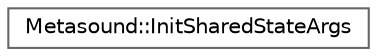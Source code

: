digraph "Graphical Class Hierarchy"
{
 // INTERACTIVE_SVG=YES
 // LATEX_PDF_SIZE
  bgcolor="transparent";
  edge [fontname=Helvetica,fontsize=10,labelfontname=Helvetica,labelfontsize=10];
  node [fontname=Helvetica,fontsize=10,shape=box,height=0.2,width=0.4];
  rankdir="LR";
  Node0 [id="Node000000",label="Metasound::InitSharedStateArgs",height=0.2,width=0.4,color="grey40", fillcolor="white", style="filled",URL="$dd/df6/structMetasound_1_1InitSharedStateArgs.html",tooltip=" "];
}
